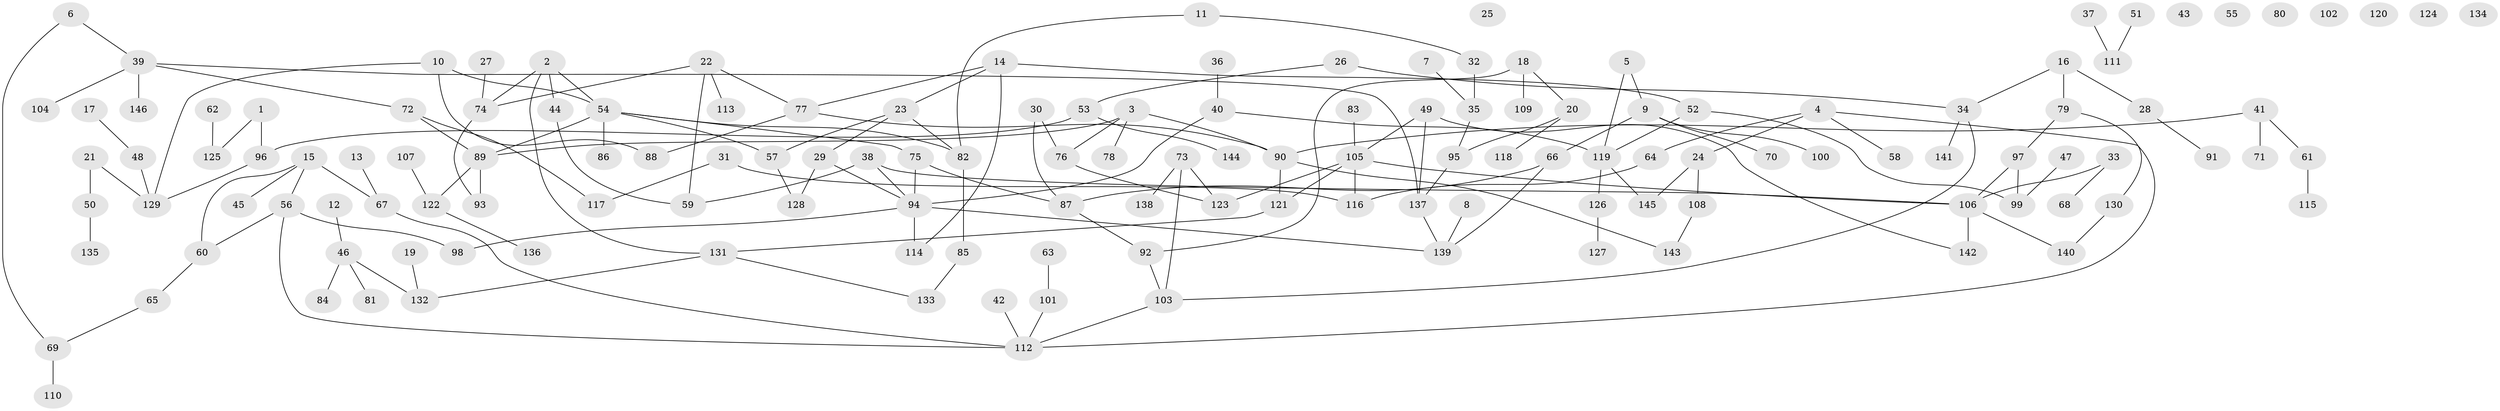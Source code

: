 // coarse degree distribution, {2: 0.24242424242424243, 6: 0.04040404040404041, 7: 0.030303030303030304, 4: 0.1111111111111111, 1: 0.2727272727272727, 3: 0.15151515151515152, 5: 0.050505050505050504, 0: 0.08080808080808081, 8: 0.020202020202020204}
// Generated by graph-tools (version 1.1) at 2025/41/03/06/25 10:41:24]
// undirected, 146 vertices, 172 edges
graph export_dot {
graph [start="1"]
  node [color=gray90,style=filled];
  1;
  2;
  3;
  4;
  5;
  6;
  7;
  8;
  9;
  10;
  11;
  12;
  13;
  14;
  15;
  16;
  17;
  18;
  19;
  20;
  21;
  22;
  23;
  24;
  25;
  26;
  27;
  28;
  29;
  30;
  31;
  32;
  33;
  34;
  35;
  36;
  37;
  38;
  39;
  40;
  41;
  42;
  43;
  44;
  45;
  46;
  47;
  48;
  49;
  50;
  51;
  52;
  53;
  54;
  55;
  56;
  57;
  58;
  59;
  60;
  61;
  62;
  63;
  64;
  65;
  66;
  67;
  68;
  69;
  70;
  71;
  72;
  73;
  74;
  75;
  76;
  77;
  78;
  79;
  80;
  81;
  82;
  83;
  84;
  85;
  86;
  87;
  88;
  89;
  90;
  91;
  92;
  93;
  94;
  95;
  96;
  97;
  98;
  99;
  100;
  101;
  102;
  103;
  104;
  105;
  106;
  107;
  108;
  109;
  110;
  111;
  112;
  113;
  114;
  115;
  116;
  117;
  118;
  119;
  120;
  121;
  122;
  123;
  124;
  125;
  126;
  127;
  128;
  129;
  130;
  131;
  132;
  133;
  134;
  135;
  136;
  137;
  138;
  139;
  140;
  141;
  142;
  143;
  144;
  145;
  146;
  1 -- 96;
  1 -- 125;
  2 -- 44;
  2 -- 54;
  2 -- 74;
  2 -- 131;
  3 -- 76;
  3 -- 78;
  3 -- 89;
  3 -- 90;
  4 -- 24;
  4 -- 58;
  4 -- 64;
  4 -- 112;
  5 -- 9;
  5 -- 119;
  6 -- 39;
  6 -- 69;
  7 -- 35;
  8 -- 139;
  9 -- 66;
  9 -- 70;
  9 -- 100;
  10 -- 54;
  10 -- 88;
  10 -- 129;
  11 -- 32;
  11 -- 82;
  12 -- 46;
  13 -- 67;
  14 -- 23;
  14 -- 52;
  14 -- 77;
  14 -- 114;
  15 -- 45;
  15 -- 56;
  15 -- 60;
  15 -- 67;
  16 -- 28;
  16 -- 34;
  16 -- 79;
  17 -- 48;
  18 -- 20;
  18 -- 92;
  18 -- 109;
  19 -- 132;
  20 -- 95;
  20 -- 118;
  21 -- 50;
  21 -- 129;
  22 -- 59;
  22 -- 74;
  22 -- 77;
  22 -- 113;
  23 -- 29;
  23 -- 57;
  23 -- 82;
  24 -- 108;
  24 -- 145;
  26 -- 34;
  26 -- 53;
  27 -- 74;
  28 -- 91;
  29 -- 94;
  29 -- 128;
  30 -- 76;
  30 -- 87;
  31 -- 116;
  31 -- 117;
  32 -- 35;
  33 -- 68;
  33 -- 106;
  34 -- 103;
  34 -- 141;
  35 -- 95;
  36 -- 40;
  37 -- 111;
  38 -- 59;
  38 -- 94;
  38 -- 106;
  39 -- 72;
  39 -- 104;
  39 -- 137;
  39 -- 146;
  40 -- 94;
  40 -- 119;
  41 -- 61;
  41 -- 71;
  41 -- 90;
  42 -- 112;
  44 -- 59;
  46 -- 81;
  46 -- 84;
  46 -- 132;
  47 -- 99;
  48 -- 129;
  49 -- 105;
  49 -- 137;
  49 -- 142;
  50 -- 135;
  51 -- 111;
  52 -- 99;
  52 -- 119;
  53 -- 96;
  53 -- 144;
  54 -- 57;
  54 -- 75;
  54 -- 82;
  54 -- 86;
  54 -- 89;
  56 -- 60;
  56 -- 98;
  56 -- 112;
  57 -- 128;
  60 -- 65;
  61 -- 115;
  62 -- 125;
  63 -- 101;
  64 -- 116;
  65 -- 69;
  66 -- 87;
  66 -- 139;
  67 -- 112;
  69 -- 110;
  72 -- 89;
  72 -- 117;
  73 -- 103;
  73 -- 123;
  73 -- 138;
  74 -- 93;
  75 -- 87;
  75 -- 94;
  76 -- 123;
  77 -- 88;
  77 -- 90;
  79 -- 97;
  79 -- 130;
  82 -- 85;
  83 -- 105;
  85 -- 133;
  87 -- 92;
  89 -- 93;
  89 -- 122;
  90 -- 121;
  90 -- 143;
  92 -- 103;
  94 -- 98;
  94 -- 114;
  94 -- 139;
  95 -- 137;
  96 -- 129;
  97 -- 99;
  97 -- 106;
  101 -- 112;
  103 -- 112;
  105 -- 106;
  105 -- 116;
  105 -- 121;
  105 -- 123;
  106 -- 140;
  106 -- 142;
  107 -- 122;
  108 -- 143;
  119 -- 126;
  119 -- 145;
  121 -- 131;
  122 -- 136;
  126 -- 127;
  130 -- 140;
  131 -- 132;
  131 -- 133;
  137 -- 139;
}
